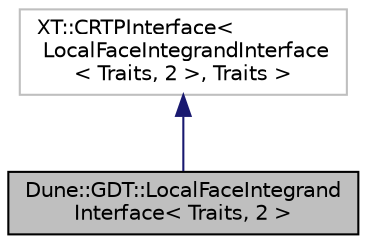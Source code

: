 digraph "Dune::GDT::LocalFaceIntegrandInterface&lt; Traits, 2 &gt;"
{
  edge [fontname="Helvetica",fontsize="10",labelfontname="Helvetica",labelfontsize="10"];
  node [fontname="Helvetica",fontsize="10",shape=record];
  Node1 [label="Dune::GDT::LocalFaceIntegrand\lInterface\< Traits, 2 \>",height=0.2,width=0.4,color="black", fillcolor="grey75", style="filled", fontcolor="black"];
  Node2 -> Node1 [dir="back",color="midnightblue",fontsize="10",style="solid",fontname="Helvetica"];
  Node2 [label="XT::CRTPInterface\<\l LocalFaceIntegrandInterface\l\< Traits, 2 \>, Traits \>",height=0.2,width=0.4,color="grey75", fillcolor="white", style="filled"];
}
